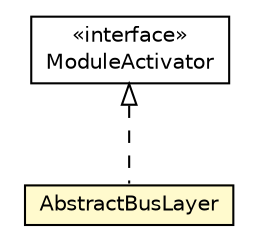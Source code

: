 #!/usr/local/bin/dot
#
# Class diagram 
# Generated by UMLGraph version R5_6-24-gf6e263 (http://www.umlgraph.org/)
#

digraph G {
	edge [fontname="Helvetica",fontsize=10,labelfontname="Helvetica",labelfontsize=10];
	node [fontname="Helvetica",fontsize=10,shape=plaintext];
	nodesep=0.25;
	ranksep=0.5;
	// org.universAAL.middleware.container.ModuleActivator
	c1831612 [label=<<table title="org.universAAL.middleware.container.ModuleActivator" border="0" cellborder="1" cellspacing="0" cellpadding="2" port="p" href="../../ModuleActivator.html">
		<tr><td><table border="0" cellspacing="0" cellpadding="1">
<tr><td align="center" balign="center"> &#171;interface&#187; </td></tr>
<tr><td align="center" balign="center"> ModuleActivator </td></tr>
		</table></td></tr>
		</table>>, URL="../../ModuleActivator.html", fontname="Helvetica", fontcolor="black", fontsize=10.0];
	// org.universAAL.middleware.container.pojo.layers.AbstractBusLayer
	c1832850 [label=<<table title="org.universAAL.middleware.container.pojo.layers.AbstractBusLayer" border="0" cellborder="1" cellspacing="0" cellpadding="2" port="p" bgcolor="lemonChiffon" href="./AbstractBusLayer.html">
		<tr><td><table border="0" cellspacing="0" cellpadding="1">
<tr><td align="center" balign="center"> AbstractBusLayer </td></tr>
		</table></td></tr>
		</table>>, URL="./AbstractBusLayer.html", fontname="Helvetica", fontcolor="black", fontsize=10.0];
	//org.universAAL.middleware.container.pojo.layers.AbstractBusLayer implements org.universAAL.middleware.container.ModuleActivator
	c1831612:p -> c1832850:p [dir=back,arrowtail=empty,style=dashed];
}

